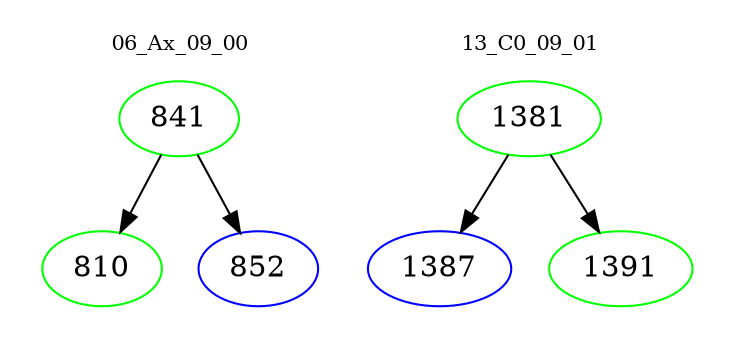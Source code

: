 digraph{
subgraph cluster_0 {
color = white
label = "06_Ax_09_00";
fontsize=10;
T0_841 [label="841", color="green"]
T0_841 -> T0_810 [color="black"]
T0_810 [label="810", color="green"]
T0_841 -> T0_852 [color="black"]
T0_852 [label="852", color="blue"]
}
subgraph cluster_1 {
color = white
label = "13_C0_09_01";
fontsize=10;
T1_1381 [label="1381", color="green"]
T1_1381 -> T1_1387 [color="black"]
T1_1387 [label="1387", color="blue"]
T1_1381 -> T1_1391 [color="black"]
T1_1391 [label="1391", color="green"]
}
}
